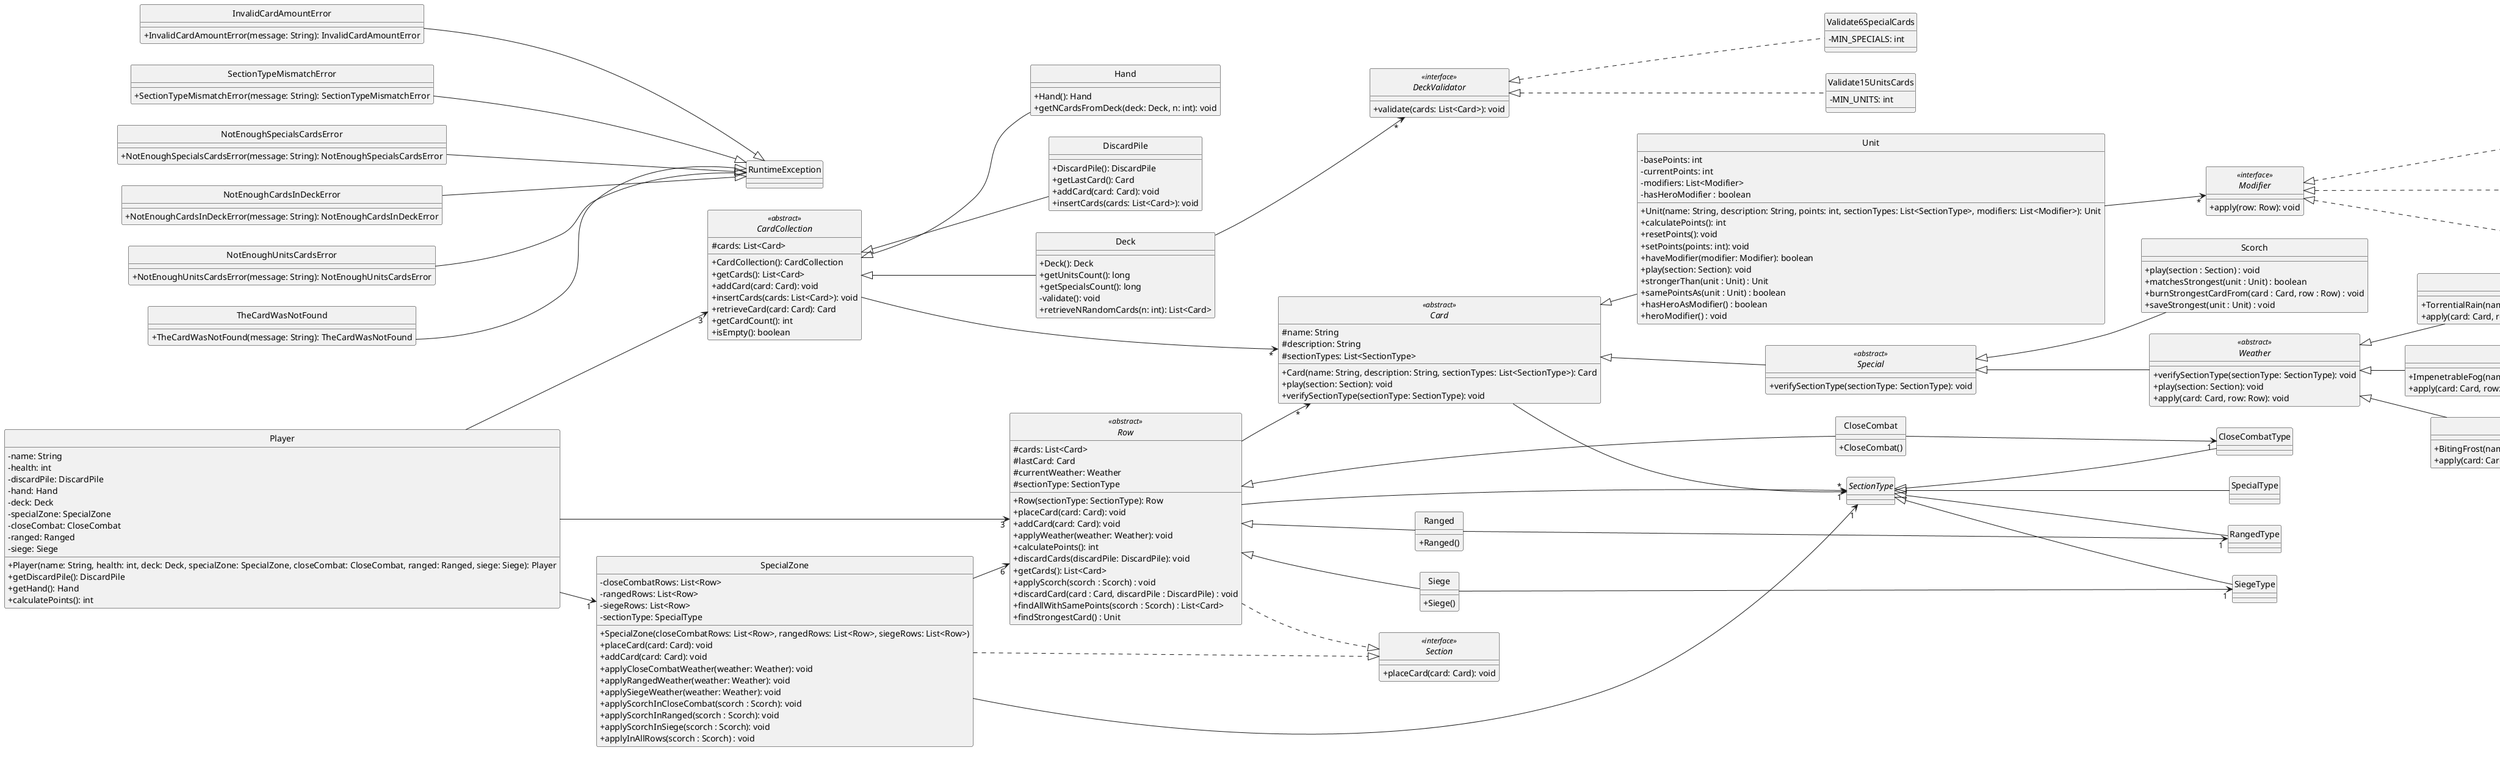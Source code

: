 @startuml

skinparam monochrome true
hide circle
skinparam classAttributeIconSize 0

' Layout direction
left to right direction

' =====================
' GAME
' =====================
class Player {
  -name: String
  -health: int
  -discardPile: DiscardPile
  -hand: Hand
  -deck: Deck
  -specialZone: SpecialZone
  -closeCombat: CloseCombat
  -ranged: Ranged
  -siege: Siege
  +Player(name: String, health: int, deck: Deck, specialZone: SpecialZone, closeCombat: CloseCombat, ranged: Ranged, siege: Siege): Player
  +getDiscardPile(): DiscardPile
  +getHand(): Hand
  +calculatePoints(): int
}

abstract class CardCollection <<abstract>> {
  #cards: List<Card>
  +CardCollection(): CardCollection
  +getCards(): List<Card>
  +addCard(card: Card): void
  +insertCards(cards: List<Card>): void
  +retrieveCard(card: Card): Card
  +getCardCount(): int
  +isEmpty(): boolean
}

class Hand {
  +Hand(): Hand
  +getNCardsFromDeck(deck: Deck, n: int): void
}

class DiscardPile {
  +DiscardPile(): DiscardPile
  +getLastCard(): Card
  +addCard(card: Card): void
  +insertCards(cards: List<Card>): void
}

class Deck {
  +Deck(): Deck
  +getUnitsCount(): long
  +getSpecialsCount(): long
  -validate(): void
  +retrieveNRandomCards(n: int): List<Card>
}

interface DeckValidator <<interface>> {
  +validate(cards: List<Card>): void
}

class Validate6SpecialCards {
  -MIN_SPECIALS: int
}

class Validate15UnitsCards {
  -MIN_UNITS: int
}

' =====================
' SECTIONS
' =====================
interface Section <<interface>> {
  +placeCard(card: Card): void
}

abstract class SectionType
class CloseCombatType
class RangedType
class SiegeType
class SpecialType

abstract class Row <<abstract>> {
  #cards: List<Card>
  #lastCard: Card
  #currentWeather: Weather
  #sectionType: SectionType
  +Row(sectionType: SectionType): Row
  +placeCard(card: Card): void
  +addCard(card: Card): void
  +applyWeather(weather: Weather): void
  +calculatePoints(): int
  +discardCards(discardPile: DiscardPile): void
  +getCards(): List<Card>
  +applyScorch(scorch : Scorch) : void
  +discardCard(card : Card, discardPile : DiscardPile) : void
  +findAllWithSamePoints(scorch : Scorch) : List<Card>
  +findStrongestCard() : Unit
}

class Ranged {
  +Ranged()
}

class CloseCombat {
  +CloseCombat()
}

class Siege {
  +Siege()
}

class SpecialZone {
  -closeCombatRows: List<Row>
  -rangedRows: List<Row>
  -siegeRows: List<Row>
  -sectionType: SpecialType
  +SpecialZone(closeCombatRows: List<Row>, rangedRows: List<Row>, siegeRows: List<Row>)
  +placeCard(card: Card): void
  +addCard(card: Card): void
  +applyCloseCombatWeather(weather: Weather): void
  +applyRangedWeather(weather: Weather): void
  +applySiegeWeather(weather: Weather): void
  +applyScorchInCloseCombat(scorch : Scorch): void
  +applyScorchInRanged(scorch : Scorch): void
  +applyScorchInSiege(scorch : Scorch): void
  +applyInAllRows(scorch : Scorch) : void
}

' =====================
' CARDS
' =====================
abstract class Card <<abstract>> {
  #name: String
  #description: String
  #sectionTypes: List<SectionType>
  +Card(name: String, description: String, sectionTypes: List<SectionType>): Card
  +play(section: Section): void
  +verifySectionType(sectionType: SectionType): void
}

class Unit {
  -basePoints: int
  -currentPoints: int
  -modifiers: List<Modifier>
  -hasHeroModifier : boolean
  +Unit(name: String, description: String, points: int, sectionTypes: List<SectionType>, modifiers: List<Modifier>): Unit
  +calculatePoints(): int
  +resetPoints(): void
  +setPoints(points: int): void
  +haveModifier(modifier: Modifier): boolean
  +play(section: Section): void
  +strongerThan(unit : Unit) : Unit
  +samePointsAs(unit : Unit) : boolean
  +hasHeroAsModifier() : boolean
  +heroModifier() : void
}

abstract class Special <<abstract>> {
  +verifySectionType(sectionType: SectionType): void
}

class Scorch {
  +play(section : Section) : void
  +matchesStrongest(unit : Unit) : boolean
  +burnStrongestCardFrom(card : Card, row : Row) : void
  +saveStrongest(unit : Unit) : void
}

interface Modifier <<interface>> {
  +apply(row: Row): void
}

class TightBond {
}

class Agile {
}

class MoraleBoostModifier {
}

abstract class Weather <<abstract>> {
  +verifySectionType(sectionType: SectionType): void
  +play(section: Section): void
  +apply(card: Card, row: Row): void
}

class TorrentialRain {
  +TorrentialRain(name: String, description: String): TorrentialRain
  +apply(card: Card, row: Row): void
}

class ImpenetrableFog {
  +ImpenetrableFog(name: String, description: String): ImpenetrableFog
  +apply(card: Card, row: Row): void
}

class BitingFrost {
  +BitingFrost(name: String, description: String): BitingFrost
  +apply(card: Card, row: Row): void
}

' =====================
' EXCEPTIONS
' =====================
class InvalidCardAmountError {
  +InvalidCardAmountError(message: String): InvalidCardAmountError
}

class SectionTypeMismatchError {
  +SectionTypeMismatchError(message: String): SectionTypeMismatchError
}

class NotEnoughSpecialsCardsError {
  +NotEnoughSpecialsCardsError(message: String): NotEnoughSpecialsCardsError
}

class NotEnoughCardsInDeckError {
  +NotEnoughCardsInDeckError(message: String): NotEnoughCardsInDeckError
}

class NotEnoughUnitsCardsError {
  +NotEnoughUnitsCardsError(message: String): NotEnoughUnitsCardsError
}

class TheCardWasNotFound {
  +TheCardWasNotFound(message: String): TheCardWasNotFound
}

' =====================
' RELATIONSHIPS
' =====================
' Game Relationships
Player --> "3" CardCollection

CardCollection --> "*" Card
CardCollection <|-- Hand
CardCollection <|-- DiscardPile
CardCollection <|-- Deck

Player --> "3" Row
Player --> "1" SpecialZone

Deck --> "*" DeckValidator
DeckValidator <|.. Validate6SpecialCards
DeckValidator <|.. Validate15UnitsCards

' Section Relationships
SpecialZone --> "6" Row

Row <|-- Ranged
Row <|-- CloseCombat
Row <|-- Siege

Row --> "*" Card

Row ..|> Section
SpecialZone ..|> Section

SectionType <|-- SpecialType
SectionType <|-- CloseCombatType
SectionType <|-- RangedType
SectionType <|-- SiegeType

SpecialZone --> "1" SectionType
Row --> "1" SectionType

Ranged --> "1" RangedType
CloseCombat --> "1" CloseCombatType
Siege --> "1" SiegeType

' Card Relationships
Card <|-- Unit
Card <|-- Special

Special <|-- Scorch

Card --> "*" SectionType

Unit --> "*" Modifier

Modifier <|.. TightBond
Modifier <|.. Agile
Modifier <|.. MoraleBoostModifier

Special <|-- Weather

Weather <|-- TorrentialRain
Weather <|-- ImpenetrableFog
Weather <|-- BitingFrost

' Exceptions Relationships
InvalidCardAmountError --|> RuntimeException
NotEnoughSpecialsCardsError --|> RuntimeException
NotEnoughCardsInDeckError --|> RuntimeException
NotEnoughUnitsCardsError --|> RuntimeException
TheCardWasNotFound --|> RuntimeException
SectionTypeMismatchError --|> RuntimeException

@enduml